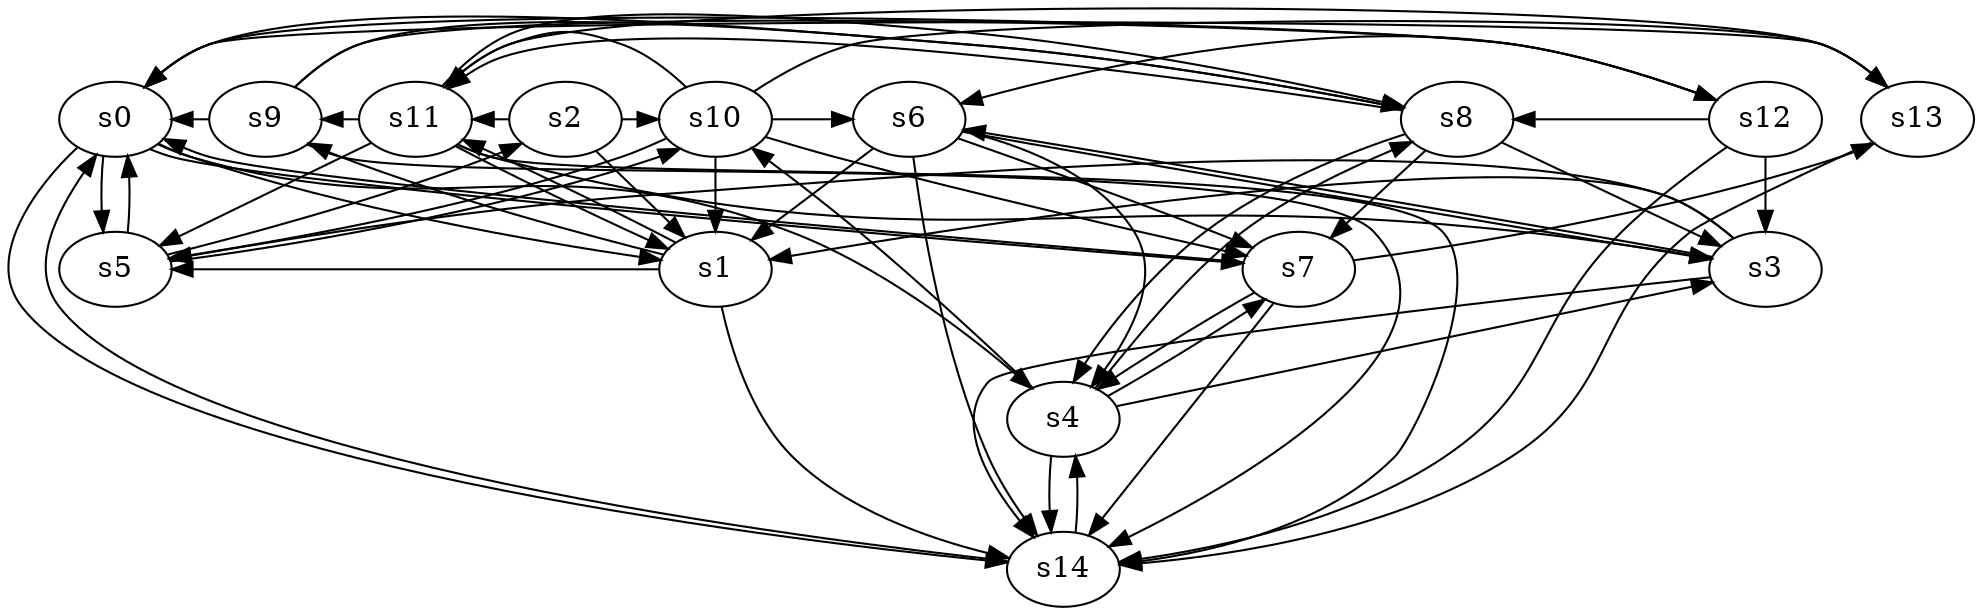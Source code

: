 digraph game_0625_complex_15 {
    s0 [name="s0", player=1];
    s1 [name="s1", player=1, target=1];
    s2 [name="s2", player=1, target=1];
    s3 [name="s3", player=0];
    s4 [name="s4", player=1, target=1];
    s5 [name="s5", player=0];
    s6 [name="s6", player=1];
    s7 [name="s7", player=0];
    s8 [name="s8", player=1];
    s9 [name="s9", player=0];
    s10 [name="s10", player=0];
    s11 [name="s11", player=1];
    s12 [name="s12", player=0];
    s13 [name="s13", player=0];
    s14 [name="s14", player=1];

    s0 -> s1 [constraint="time % 2 == 1 && time % 3 == 0"];
    s0 -> s4 [constraint="time % 4 == 0 || time % 4 == 0"];
    s0 -> s5;
    s0 -> s7 [constraint="time % 5 == 0 || time % 2 == 0"];
    s0 -> s14 [constraint="time % 6 == 5"];
    s1 -> s5 [constraint="!(time % 5 == 3)"];
    s1 -> s9 [constraint="time == 1 || time == 7"];
    s1 -> s11 [constraint="time % 5 == 0 || time % 4 == 3"];
    s1 -> s14 [constraint="!(time % 2 == 1)"];
    s2 -> s1 [constraint="!(time % 5 == 4)"];
    s2 -> s10 [constraint="time == 10 || time == 11 || time == 14 || time == 18"];
    s2 -> s11 [constraint="time == 11 || time == 20"];
    s3 -> s1 [constraint="!(time % 2 == 1)"];
    s3 -> s5 [constraint="time % 4 == 1"];
    s3 -> s6 [constraint="time % 2 == 1 || time % 5 == 1"];
    s3 -> s14 [constraint="!(time % 2 == 1)"];
    s4 -> s3 [constraint="time % 2 == 1 && time % 5 == 4"];
    s4 -> s7 [constraint="time % 2 == 0 || time % 4 == 1"];
    s4 -> s8 [constraint="time % 8 == 1"];
    s4 -> s10 [constraint="!(time % 5 == 1)"];
    s4 -> s14;
    s5 -> s0 [constraint="time % 7 == 1"];
    s5 -> s2 [constraint="time % 8 == 5"];
    s5 -> s10 [constraint="!(time % 2 == 0)"];
    s6 -> s1;
    s6 -> s3 [constraint="time == 0 || time == 2 || time == 7 || time == 8 || time == 9"];
    s6 -> s4 [constraint="time % 2 == 0 && time % 5 == 2"];
    s6 -> s7;
    s6 -> s14;
    s7 -> s0 [constraint="time % 8 == 2"];
    s7 -> s4;
    s7 -> s13 [constraint="time == 2 || time == 5 || time == 7 || time == 20 || time == 22"];
    s7 -> s14 [constraint="!(time % 4 == 1)"];
    s8 -> s0 [constraint="!(time % 5 == 3)"];
    s8 -> s3 [constraint="time % 2 == 1 || time % 3 == 2"];
    s8 -> s4 [constraint="!(time % 2 == 1)"];
    s8 -> s7 [constraint="time % 2 == 1"];
    s8 -> s11 [constraint="time % 2 == 0"];
    s9 -> s0 [constraint="!(time % 5 == 2)"];
    s9 -> s8 [constraint="time == 2"];
    s9 -> s12 [constraint="time % 2 == 0 && time % 3 == 1"];
    s9 -> s14 [constraint="time % 4 == 2 && time % 5 == 3"];
    s10 -> s1;
    s10 -> s5 [constraint="!(time % 4 == 1)"];
    s10 -> s6 [constraint="time % 2 == 1 && time % 3 == 2"];
    s10 -> s7 [constraint="time % 8 == 7"];
    s10 -> s11 [constraint="time % 4 == 3 && time % 3 == 2"];
    s10 -> s13 [constraint="time % 2 == 1"];
    s11 -> s1 [constraint="time == 3 || time == 15 || time == 26"];
    s11 -> s3 [constraint="time % 3 == 2 && time % 4 == 0"];
    s11 -> s5 [constraint="time == 4 || time == 12 || time == 17 || time == 18"];
    s11 -> s8 [constraint="time % 3 == 1"];
    s11 -> s9 [constraint="time % 2 == 1 && time % 5 == 3"];
    s11 -> s13 [constraint="time % 8 == 2"];
    s11 -> s14 [constraint="!(time % 4 == 3)"];
    s12 -> s0 [constraint="!(time % 2 == 0)"];
    s12 -> s3;
    s12 -> s6 [constraint="time % 2 == 0 && time % 4 == 0"];
    s12 -> s8 [constraint="time % 3 == 0 && time % 5 == 0"];
    s12 -> s14 [constraint="!(time % 5 == 1)"];
    s13 -> s0 [constraint="time % 4 == 0 && time % 4 == 2"];
    s13 -> s14 [constraint="time == 0 || time == 4 || time == 7 || time == 17 || time == 19"];
    s14 -> s0 [constraint="time % 4 == 3 && time % 3 == 0"];
    s14 -> s4;
}
